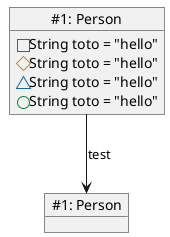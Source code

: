 {
  "sha1": "nlk768xpgofye93uti17ju3yvp21fv",
  "insertion": {
    "when": "2024-06-04T17:28:38.808Z",
    "user": "plantuml@gmail.com"
  }
}
@startuml

skinparam classAttributeIconSize 16
skinparam classAttributeFontSize 16
'skinparam classBackgroundColor #DFDCD3

object "~#1: Person" as p1
p1 : -String toto = "hello"
p1 : #String toto = "hello"
p1 : ~String toto = "hello"
p1 : +String toto = "hello"

object "~#1: Person" as p2

p1 --> p2 : test

@enduml
